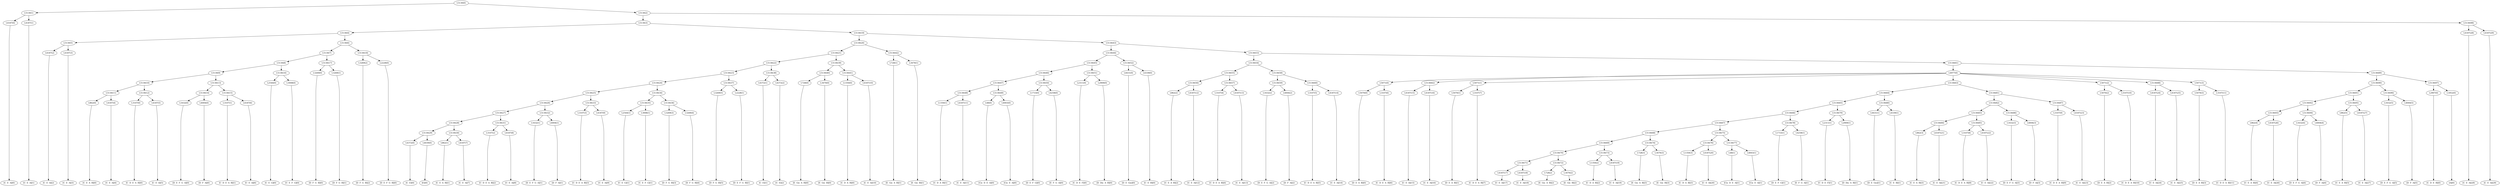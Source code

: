 digraph sample{
"L4187(0)"->"[C  E  A](0)"
"L4187(1)"->"[C  E  A](1)"
"L5130(1)"->"L4187(0)"
"L5130(1)"->"L4187(1)"
"L4187(2)"->"[C  E  A](2)"
"L4187(3)"->"[C  E  A](3)"
"L5130(5)"->"L4187(2)"
"L5130(5)"->"L4187(3)"
"L862(0)"->"[C  E  A  B](0)"
"L4187(4)"->"[C  E  A](4)"
"L5130(11)"->"L862(0)"
"L5130(11)"->"L4187(4)"
"L3107(0)"->"[C  D  E  A  B](0)"
"L4187(5)"->"[C  E  A](5)"
"L5130(12)"->"L3107(0)"
"L5130(12)"->"L4187(5)"
"L5130(10)"->"L5130(11)"
"L5130(10)"->"L5130(12)"
"L1632(0)"->"[D  E  F  G  A](0)"
"L4004(0)"->"[D  F  A](0)"
"L5130(14)"->"L1632(0)"
"L5130(14)"->"L4004(0)"
"L3107(1)"->"[C  D  E  A  B](1)"
"L4187(6)"->"[C  E  A](6)"
"L5130(15)"->"L3107(1)"
"L5130(15)"->"L4187(6)"
"L5130(13)"->"L5130(14)"
"L5130(13)"->"L5130(15)"
"L5130(9)"->"L5130(10)"
"L5130(9)"->"L5130(13)"
"L2544(0)"->"[C  E  G](0)"
"L3008(0)"->"[C  E  F  G](0)"
"L5130(16)"->"L2544(0)"
"L5130(16)"->"L3008(0)"
"L5130(8)"->"L5130(9)"
"L5130(8)"->"L5130(16)"
"L3269(0)"->"[D  F  G  B](0)"
"L3269(1)"->"[D  F  G  B](1)"
"L5130(17)"->"L3269(0)"
"L5130(17)"->"L3269(1)"
"L5130(7)"->"L5130(8)"
"L5130(7)"->"L5130(17)"
"L3269(2)"->"[D  F  G  B](2)"
"L2228(0)"->"[D  E  F  G  B](0)"
"L5130(18)"->"L3269(2)"
"L5130(18)"->"L2228(0)"
"L5130(6)"->"L5130(7)"
"L5130(6)"->"L5130(18)"
"L5130(4)"->"L5130(5)"
"L5130(4)"->"L5130(6)"
"L4372(0)"->"[C  E](0)"
"L4039(0)"->"[E](0)"
"L5130(29)"->"L4372(0)"
"L5130(29)"->"L4039(0)"
"L862(1)"->"[C  E  A  B](1)"
"L4187(7)"->"[C  E  A](7)"
"L5130(30)"->"L862(1)"
"L5130(30)"->"L4187(7)"
"L5130(28)"->"L5130(29)"
"L5130(28)"->"L5130(30)"
"L3107(2)"->"[C  D  E  A  B](2)"
"L4187(8)"->"[C  E  A](8)"
"L5130(31)"->"L3107(2)"
"L5130(31)"->"L4187(8)"
"L5130(27)"->"L5130(28)"
"L5130(27)"->"L5130(31)"
"L1632(1)"->"[D  E  F  G  A](1)"
"L4004(1)"->"[D  F  A](1)"
"L5130(32)"->"L1632(1)"
"L5130(32)"->"L4004(1)"
"L5130(26)"->"L5130(27)"
"L5130(26)"->"L5130(32)"
"L3107(3)"->"[C  D  E  A  B](3)"
"L4187(9)"->"[C  E  A](9)"
"L5130(33)"->"L3107(3)"
"L5130(33)"->"L4187(9)"
"L5130(25)"->"L5130(26)"
"L5130(25)"->"L5130(33)"
"L2544(1)"->"[C  E  G](1)"
"L3008(1)"->"[C  E  F  G](1)"
"L5130(35)"->"L2544(1)"
"L5130(35)"->"L3008(1)"
"L3269(3)"->"[D  F  G  B](3)"
"L3269(4)"->"[D  F  G  B](4)"
"L5130(36)"->"L3269(3)"
"L5130(36)"->"L3269(4)"
"L5130(34)"->"L5130(35)"
"L5130(34)"->"L5130(36)"
"L5130(24)"->"L5130(25)"
"L5130(24)"->"L5130(34)"
"L3269(5)"->"[D  F  G  B](5)"
"L2228(1)"->"[D  E  F  G  B](1)"
"L5130(37)"->"L3269(5)"
"L5130(37)"->"L2228(1)"
"L5130(23)"->"L5130(24)"
"L5130(23)"->"L5130(37)"
"L4372(1)"->"[C  E](1)"
"L4372(2)"->"[C  E](2)"
"L5130(38)"->"L4372(1)"
"L5130(38)"->"L4372(2)"
"L5130(22)"->"L5130(23)"
"L5130(22)"->"L5130(38)"
"L728(0)"->"[E  Gis  A  B](0)"
"L3470(0)"->"[E  Gis  B](0)"
"L5130(40)"->"L728(0)"
"L5130(40)"->"L3470(0)"
"L1350(0)"->"[C  D  A  B](0)"
"L4187(10)"->"[C  E  A](10)"
"L5130(41)"->"L1350(0)"
"L5130(41)"->"L4187(10)"
"L5130(39)"->"L5130(40)"
"L5130(39)"->"L5130(41)"
"L5130(21)"->"L5130(22)"
"L5130(21)"->"L5130(39)"
"L728(1)"->"[E  Gis  A  B](1)"
"L3470(1)"->"[E  Gis  B](1)"
"L5130(42)"->"L728(1)"
"L5130(42)"->"L3470(1)"
"L5130(20)"->"L5130(21)"
"L5130(20)"->"L5130(42)"
"L1350(1)"->"[C  D  A  B](1)"
"L4187(11)"->"[C  E  A](11)"
"L5130(48)"->"L1350(1)"
"L5130(48)"->"L4187(11)"
"L48(0)"->"[Cis  D  E  A](0)"
"L4003(0)"->"[Cis  E  A](0)"
"L5130(49)"->"L48(0)"
"L5130(49)"->"L4003(0)"
"L5130(47)"->"L5130(48)"
"L5130(47)"->"L5130(49)"
"L1733(0)"->"[D  E  F  G](0)"
"L4258(0)"->"[E  F  G  A](0)"
"L5130(50)"->"L1733(0)"
"L5130(50)"->"L4258(0)"
"L5130(46)"->"L5130(47)"
"L5130(46)"->"L5130(50)"
"L2311(0)"->"[C  D  E  F](0)"
"L2909(0)"->"[D  Dis  A  B](0)"
"L5130(51)"->"L2311(0)"
"L5130(51)"->"L2909(0)"
"L5130(45)"->"L5130(46)"
"L5130(45)"->"L5130(51)"
"L4431(0)"->"[D  E  Gis](0)"
"L4339(0)"->"[C  E  B](0)"
"L5130(52)"->"L4431(0)"
"L5130(52)"->"L4339(0)"
"L5130(44)"->"L5130(45)"
"L5130(44)"->"L5130(52)"
"L862(2)"->"[C  E  A  B](2)"
"L4187(12)"->"[C  E  A](12)"
"L5130(56)"->"L862(2)"
"L5130(56)"->"L4187(12)"
"L3107(4)"->"[C  D  E  A  B](4)"
"L4187(13)"->"[C  E  A](13)"
"L5130(57)"->"L3107(4)"
"L5130(57)"->"L4187(13)"
"L5130(55)"->"L5130(56)"
"L5130(55)"->"L5130(57)"
"L1632(2)"->"[D  E  F  G  A](2)"
"L4004(2)"->"[D  F  A](2)"
"L5130(59)"->"L1632(2)"
"L5130(59)"->"L4004(2)"
"L3107(5)"->"[C  D  E  A  B](5)"
"L4187(14)"->"[C  E  A](14)"
"L5130(60)"->"L3107(5)"
"L5130(60)"->"L4187(14)"
"L5130(58)"->"L5130(59)"
"L5130(58)"->"L5130(60)"
"L5130(54)"->"L5130(55)"
"L5130(54)"->"L5130(58)"
"L5070(0)"->"[D  E  A  B](0)"
"L3107(6)"->"[C  D  E  A  B](6)"
"L5071(0)"->"L5070(0)"
"L5071(0)"->"L3107(6)"
"L4187(15)"->"[C  E  A](15)"
"L4187(16)"->"[C  E  A](16)"
"L5130(62)"->"L4187(15)"
"L5130(62)"->"L4187(16)"
"L5070(1)"->"[D  E  A  B](1)"
"L3107(7)"->"[C  D  E  A  B](7)"
"L5071(1)"->"L5070(1)"
"L5071(1)"->"L3107(7)"
"L4187(17)"->"[C  E  A](17)"
"L4187(18)"->"[C  E  A](18)"
"L5130(71)"->"L4187(17)"
"L5130(71)"->"L4187(18)"
"L728(2)"->"[E  Gis  A  B](2)"
"L3470(2)"->"[E  Gis  B](2)"
"L5130(72)"->"L728(2)"
"L5130(72)"->"L3470(2)"
"L5130(70)"->"L5130(71)"
"L5130(70)"->"L5130(72)"
"L1350(2)"->"[C  D  A  B](2)"
"L4187(19)"->"[C  E  A](19)"
"L5130(73)"->"L1350(2)"
"L5130(73)"->"L4187(19)"
"L5130(69)"->"L5130(70)"
"L5130(69)"->"L5130(73)"
"L728(3)"->"[E  Gis  A  B](3)"
"L3470(3)"->"[E  Gis  B](3)"
"L5130(74)"->"L728(3)"
"L5130(74)"->"L3470(3)"
"L5130(68)"->"L5130(69)"
"L5130(68)"->"L5130(74)"
"L1350(3)"->"[C  D  A  B](3)"
"L4187(20)"->"[C  E  A](20)"
"L5130(76)"->"L1350(3)"
"L5130(76)"->"L4187(20)"
"L48(1)"->"[Cis  D  E  A](1)"
"L4003(1)"->"[Cis  E  A](1)"
"L5130(77)"->"L48(1)"
"L5130(77)"->"L4003(1)"
"L5130(75)"->"L5130(76)"
"L5130(75)"->"L5130(77)"
"L5130(67)"->"L5130(68)"
"L5130(67)"->"L5130(75)"
"L1733(1)"->"[D  E  F  G](1)"
"L4258(1)"->"[E  F  G  A](1)"
"L5130(78)"->"L1733(1)"
"L5130(78)"->"L4258(1)"
"L5130(66)"->"L5130(67)"
"L5130(66)"->"L5130(78)"
"L2311(1)"->"[C  D  E  F](1)"
"L2909(1)"->"[D  Dis  A  B](1)"
"L5130(79)"->"L2311(1)"
"L5130(79)"->"L2909(1)"
"L5130(65)"->"L5130(66)"
"L5130(65)"->"L5130(79)"
"L4431(1)"->"[D  E  Gis](1)"
"L4339(1)"->"[C  E  B](1)"
"L5130(80)"->"L4431(1)"
"L5130(80)"->"L4339(1)"
"L5130(64)"->"L5130(65)"
"L5130(64)"->"L5130(80)"
"L862(3)"->"[C  E  A  B](3)"
"L4187(21)"->"[C  E  A](21)"
"L5130(84)"->"L862(3)"
"L5130(84)"->"L4187(21)"
"L3107(8)"->"[C  D  E  A  B](8)"
"L4187(22)"->"[C  E  A](22)"
"L5130(85)"->"L3107(8)"
"L5130(85)"->"L4187(22)"
"L5130(83)"->"L5130(84)"
"L5130(83)"->"L5130(85)"
"L1632(3)"->"[D  E  F  G  A](3)"
"L4004(3)"->"[D  F  A](3)"
"L5130(86)"->"L1632(3)"
"L5130(86)"->"L4004(3)"
"L5130(82)"->"L5130(83)"
"L5130(82)"->"L5130(86)"
"L3107(9)"->"[C  D  E  A  B](9)"
"L4187(23)"->"[C  E  A](23)"
"L5130(87)"->"L3107(9)"
"L5130(87)"->"L4187(23)"
"L5130(81)"->"L5130(82)"
"L5130(81)"->"L5130(87)"
"L5130(63)"->"L5130(64)"
"L5130(63)"->"L5130(81)"
"L5070(2)"->"[D  E  A  B](2)"
"L3107(10)"->"[C  D  E  A  B](10)"
"L5071(2)"->"L5070(2)"
"L5071(2)"->"L3107(10)"
"L4187(24)"->"[C  E  A](24)"
"L4187(25)"->"[C  E  A](25)"
"L5130(88)"->"L4187(24)"
"L5130(88)"->"L4187(25)"
"L5070(3)"->"[D  E  A  B](3)"
"L3107(11)"->"[C  D  E  A  B](11)"
"L5071(3)"->"L5070(3)"
"L5071(3)"->"L3107(11)"
"L4977(0)"->"L5071(0)"
"L4977(0)"->"L5130(62)"
"L4977(0)"->"L5071(1)"
"L4977(0)"->"L5130(63)"
"L4977(0)"->"L5071(2)"
"L4977(0)"->"L5130(88)"
"L4977(0)"->"L5071(3)"
"L862(4)"->"[C  E  A  B](4)"
"L4187(26)"->"[C  E  A](26)"
"L5130(93)"->"L862(4)"
"L5130(93)"->"L4187(26)"
"L1632(4)"->"[D  E  F  G  A](4)"
"L4004(4)"->"[D  F  A](4)"
"L5130(94)"->"L1632(4)"
"L5130(94)"->"L4004(4)"
"L5130(92)"->"L5130(93)"
"L5130(92)"->"L5130(94)"
"L862(5)"->"[C  E  A  B](5)"
"L4187(27)"->"[C  E  A](27)"
"L5130(95)"->"L862(5)"
"L5130(95)"->"L4187(27)"
"L5130(91)"->"L5130(92)"
"L5130(91)"->"L5130(95)"
"L1632(5)"->"[D  E  F  G  A](5)"
"L4004(5)"->"[D  F  A](5)"
"L5130(96)"->"L1632(5)"
"L5130(96)"->"L4004(5)"
"L5130(90)"->"L5130(91)"
"L5130(90)"->"L5130(96)"
"L2907(0)"->"[C  D  E  B](0)"
"L1852(0)"->"[A](0)"
"L5130(97)"->"L2907(0)"
"L5130(97)"->"L1852(0)"
"L5130(89)"->"L5130(90)"
"L5130(89)"->"L5130(97)"
"L5130(61)"->"L4977(0)"
"L5130(61)"->"L5130(89)"
"L5130(53)"->"L5130(54)"
"L5130(53)"->"L5130(61)"
"L5130(43)"->"L5130(44)"
"L5130(43)"->"L5130(53)"
"L5130(19)"->"L5130(20)"
"L5130(19)"->"L5130(43)"
"L5130(3)"->"L5130(4)"
"L5130(3)"->"L5130(19)"
"L4187(28)"->"[C  E  A](28)"
"L4187(29)"->"[C  E  A](29)"
"L5130(98)"->"L4187(28)"
"L5130(98)"->"L4187(29)"
"L5130(2)"->"L5130(3)"
"L5130(2)"->"L5130(98)"
"L5130(0)"->"L5130(1)"
"L5130(0)"->"L5130(2)"
{rank = min; "L5130(0)"}
{rank = same; "L5130(1)"; "L5130(2)";}
{rank = same; "L4187(0)"; "L4187(1)"; "L5130(3)"; "L5130(98)";}
{rank = same; "L5130(4)"; "L5130(19)"; "L4187(28)"; "L4187(29)";}
{rank = same; "L5130(5)"; "L5130(6)"; "L5130(20)"; "L5130(43)";}
{rank = same; "L4187(2)"; "L4187(3)"; "L5130(7)"; "L5130(18)"; "L5130(21)"; "L5130(42)"; "L5130(44)"; "L5130(53)";}
{rank = same; "L5130(8)"; "L5130(17)"; "L3269(2)"; "L2228(0)"; "L5130(22)"; "L5130(39)"; "L728(1)"; "L3470(1)"; "L5130(45)"; "L5130(52)"; "L5130(54)"; "L5130(61)";}
{rank = same; "L5130(9)"; "L5130(16)"; "L3269(0)"; "L3269(1)"; "L5130(23)"; "L5130(38)"; "L5130(40)"; "L5130(41)"; "L5130(46)"; "L5130(51)"; "L4431(0)"; "L4339(0)"; "L5130(55)"; "L5130(58)"; "L4977(0)"; "L5130(89)";}
{rank = same; "L5130(10)"; "L5130(13)"; "L2544(0)"; "L3008(0)"; "L5130(24)"; "L5130(37)"; "L4372(1)"; "L4372(2)"; "L728(0)"; "L3470(0)"; "L1350(0)"; "L4187(10)"; "L5130(47)"; "L5130(50)"; "L2311(0)"; "L2909(0)"; "L5130(56)"; "L5130(57)"; "L5130(59)"; "L5130(60)"; "L5071(0)"; "L5130(62)"; "L5071(1)"; "L5130(63)"; "L5071(2)"; "L5130(88)"; "L5071(3)"; "L5130(90)"; "L5130(97)";}
{rank = same; "L5130(11)"; "L5130(12)"; "L5130(14)"; "L5130(15)"; "L5130(25)"; "L5130(34)"; "L3269(5)"; "L2228(1)"; "L5130(48)"; "L5130(49)"; "L1733(0)"; "L4258(0)"; "L862(2)"; "L4187(12)"; "L3107(4)"; "L4187(13)"; "L1632(2)"; "L4004(2)"; "L3107(5)"; "L4187(14)"; "L5070(0)"; "L3107(6)"; "L4187(15)"; "L4187(16)"; "L5070(1)"; "L3107(7)"; "L5130(64)"; "L5130(81)"; "L5070(2)"; "L3107(10)"; "L4187(24)"; "L4187(25)"; "L5070(3)"; "L3107(11)"; "L5130(91)"; "L5130(96)"; "L2907(0)"; "L1852(0)";}
{rank = same; "L862(0)"; "L4187(4)"; "L3107(0)"; "L4187(5)"; "L1632(0)"; "L4004(0)"; "L3107(1)"; "L4187(6)"; "L5130(26)"; "L5130(33)"; "L5130(35)"; "L5130(36)"; "L1350(1)"; "L4187(11)"; "L48(0)"; "L4003(0)"; "L5130(65)"; "L5130(80)"; "L5130(82)"; "L5130(87)"; "L5130(92)"; "L5130(95)"; "L1632(5)"; "L4004(5)";}
{rank = same; "L5130(27)"; "L5130(32)"; "L3107(3)"; "L4187(9)"; "L2544(1)"; "L3008(1)"; "L3269(3)"; "L3269(4)"; "L5130(66)"; "L5130(79)"; "L4431(1)"; "L4339(1)"; "L5130(83)"; "L5130(86)"; "L3107(9)"; "L4187(23)"; "L5130(93)"; "L5130(94)"; "L862(5)"; "L4187(27)";}
{rank = same; "L5130(28)"; "L5130(31)"; "L1632(1)"; "L4004(1)"; "L5130(67)"; "L5130(78)"; "L2311(1)"; "L2909(1)"; "L5130(84)"; "L5130(85)"; "L1632(3)"; "L4004(3)"; "L862(4)"; "L4187(26)"; "L1632(4)"; "L4004(4)";}
{rank = same; "L5130(29)"; "L5130(30)"; "L3107(2)"; "L4187(8)"; "L5130(68)"; "L5130(75)"; "L1733(1)"; "L4258(1)"; "L862(3)"; "L4187(21)"; "L3107(8)"; "L4187(22)";}
{rank = same; "L4372(0)"; "L4039(0)"; "L862(1)"; "L4187(7)"; "L5130(69)"; "L5130(74)"; "L5130(76)"; "L5130(77)";}
{rank = same; "L5130(70)"; "L5130(73)"; "L728(3)"; "L3470(3)"; "L1350(3)"; "L4187(20)"; "L48(1)"; "L4003(1)";}
{rank = same; "L5130(71)"; "L5130(72)"; "L1350(2)"; "L4187(19)";}
{rank = same; "L4187(17)"; "L4187(18)"; "L728(2)"; "L3470(2)";}
{rank = max; "[A](0)"; "[C  D  A  B](0)"; "[C  D  A  B](1)"; "[C  D  A  B](2)"; "[C  D  A  B](3)"; "[C  D  E  A  B](0)"; "[C  D  E  A  B](1)"; "[C  D  E  A  B](10)"; "[C  D  E  A  B](11)"; "[C  D  E  A  B](2)"; "[C  D  E  A  B](3)"; "[C  D  E  A  B](4)"; "[C  D  E  A  B](5)"; "[C  D  E  A  B](6)"; "[C  D  E  A  B](7)"; "[C  D  E  A  B](8)"; "[C  D  E  A  B](9)"; "[C  D  E  B](0)"; "[C  D  E  F](0)"; "[C  D  E  F](1)"; "[C  E  A  B](0)"; "[C  E  A  B](1)"; "[C  E  A  B](2)"; "[C  E  A  B](3)"; "[C  E  A  B](4)"; "[C  E  A  B](5)"; "[C  E  A](0)"; "[C  E  A](1)"; "[C  E  A](10)"; "[C  E  A](11)"; "[C  E  A](12)"; "[C  E  A](13)"; "[C  E  A](14)"; "[C  E  A](15)"; "[C  E  A](16)"; "[C  E  A](17)"; "[C  E  A](18)"; "[C  E  A](19)"; "[C  E  A](2)"; "[C  E  A](20)"; "[C  E  A](21)"; "[C  E  A](22)"; "[C  E  A](23)"; "[C  E  A](24)"; "[C  E  A](25)"; "[C  E  A](26)"; "[C  E  A](27)"; "[C  E  A](28)"; "[C  E  A](29)"; "[C  E  A](3)"; "[C  E  A](4)"; "[C  E  A](5)"; "[C  E  A](6)"; "[C  E  A](7)"; "[C  E  A](8)"; "[C  E  A](9)"; "[C  E  B](0)"; "[C  E  B](1)"; "[C  E  F  G](0)"; "[C  E  F  G](1)"; "[C  E  G](0)"; "[C  E  G](1)"; "[C  E](0)"; "[C  E](1)"; "[C  E](2)"; "[Cis  D  E  A](0)"; "[Cis  D  E  A](1)"; "[Cis  E  A](0)"; "[Cis  E  A](1)"; "[D  Dis  A  B](0)"; "[D  Dis  A  B](1)"; "[D  E  A  B](0)"; "[D  E  A  B](1)"; "[D  E  A  B](2)"; "[D  E  A  B](3)"; "[D  E  F  G  A](0)"; "[D  E  F  G  A](1)"; "[D  E  F  G  A](2)"; "[D  E  F  G  A](3)"; "[D  E  F  G  A](4)"; "[D  E  F  G  A](5)"; "[D  E  F  G  B](0)"; "[D  E  F  G  B](1)"; "[D  E  F  G](0)"; "[D  E  F  G](1)"; "[D  E  Gis](0)"; "[D  E  Gis](1)"; "[D  F  A](0)"; "[D  F  A](1)"; "[D  F  A](2)"; "[D  F  A](3)"; "[D  F  A](4)"; "[D  F  A](5)"; "[D  F  G  B](0)"; "[D  F  G  B](1)"; "[D  F  G  B](2)"; "[D  F  G  B](3)"; "[D  F  G  B](4)"; "[D  F  G  B](5)"; "[E  F  G  A](0)"; "[E  F  G  A](1)"; "[E  Gis  A  B](0)"; "[E  Gis  A  B](1)"; "[E  Gis  A  B](2)"; "[E  Gis  A  B](3)"; "[E  Gis  B](0)"; "[E  Gis  B](1)"; "[E  Gis  B](2)"; "[E  Gis  B](3)"; "[E](0)";}
}